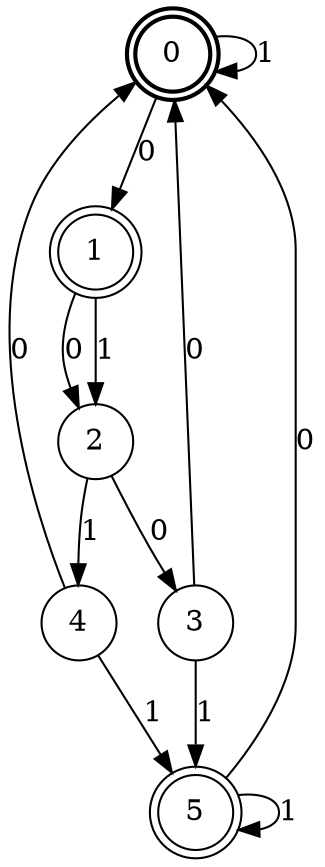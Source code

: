 digraph Automat {
    node [shape = circle];
    0 [style = "bold"];
    0 [peripheries=2]
    0 -> 1 [label = "0"];
    0 -> 0 [label = "1"];
    1 [peripheries=2]
    1 -> 2 [label = "0"];
    1 -> 2 [label = "1"];
    2 -> 3 [label = "0"];
    2 -> 4 [label = "1"];
    3 -> 0 [label = "0"];
    3 -> 5 [label = "1"];
    4 -> 0 [label = "0"];
    4 -> 5 [label = "1"];
    5 [peripheries=2]
    5 -> 0 [label = "0"];
    5 -> 5 [label = "1"];
}
